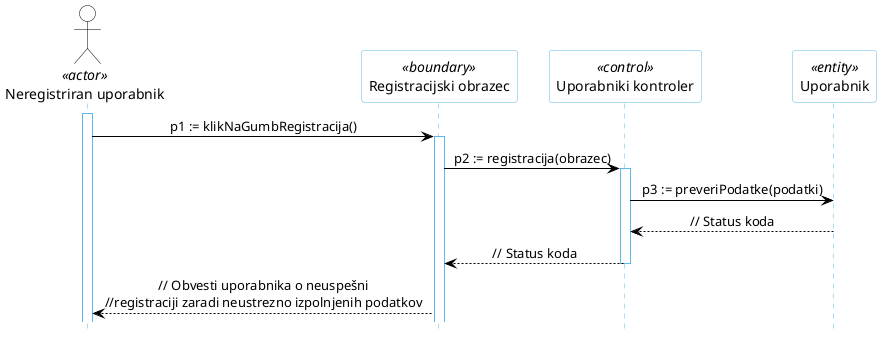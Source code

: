 @startuml
hide footbox

skinparam backgroundcolor transparent
skinparam defaultTextAlignment center
skinparam actorBorderColor black
skinparam actorBackgroundColor white
skinparam arrowColor black  
skinparam sequenceLifeLineBorderColor #5FB8EC
skinparam sequenceParticipantBorderColor #5FB8EC
skinparam sequenceParticipantBackgroundColor white

actor "Neregistriran uporabnik" AS U1 <<actor>>

participant "Registracijski obrazec" as R5 <<boundary>>
participant "Uporabniki kontroler" as R2 <<control>>
participant "Uporabnik" as R4 <<entity>>

activate U1
U1 -> R5: p1 := klikNaGumbRegistracija()
activate R5
R5 -> R2: p2 := registracija(obrazec)
activate R2
R2 -> R4: p3 := preveriPodatke(podatki)
R4 --> R2: // Status koda
R2 --> R5: // Status koda
deactivate R2
R5 --> U1: // Obvesti uporabnika o neuspešni\n//registraciji zaradi neustrezno izpolnjenih podatkov
@enduml